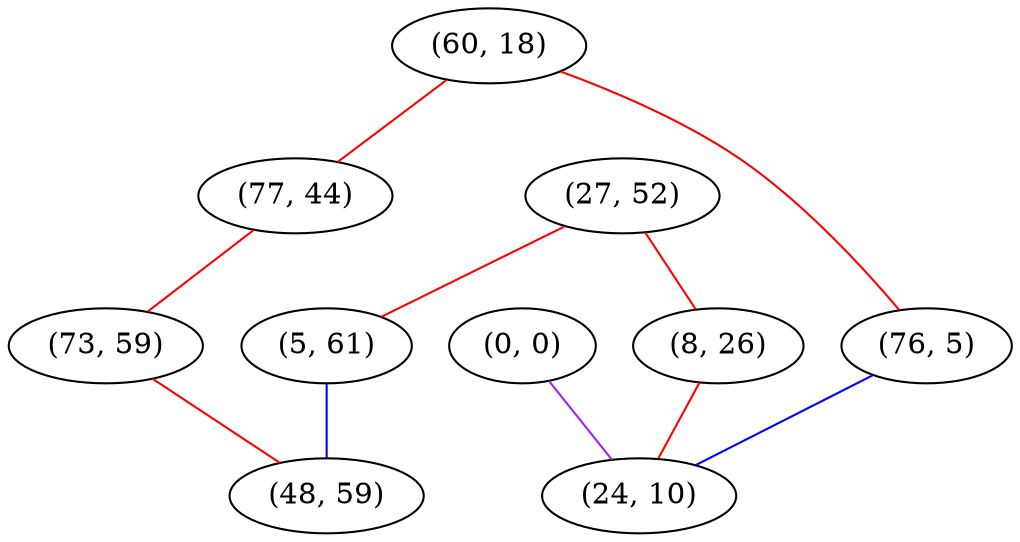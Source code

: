 graph "" {
"(60, 18)";
"(77, 44)";
"(73, 59)";
"(27, 52)";
"(5, 61)";
"(76, 5)";
"(48, 59)";
"(0, 0)";
"(8, 26)";
"(24, 10)";
"(60, 18)" -- "(76, 5)"  [color=red, key=0, weight=1];
"(60, 18)" -- "(77, 44)"  [color=red, key=0, weight=1];
"(77, 44)" -- "(73, 59)"  [color=red, key=0, weight=1];
"(73, 59)" -- "(48, 59)"  [color=red, key=0, weight=1];
"(27, 52)" -- "(5, 61)"  [color=red, key=0, weight=1];
"(27, 52)" -- "(8, 26)"  [color=red, key=0, weight=1];
"(5, 61)" -- "(48, 59)"  [color=blue, key=0, weight=3];
"(76, 5)" -- "(24, 10)"  [color=blue, key=0, weight=3];
"(0, 0)" -- "(24, 10)"  [color=purple, key=0, weight=4];
"(8, 26)" -- "(24, 10)"  [color=red, key=0, weight=1];
}
